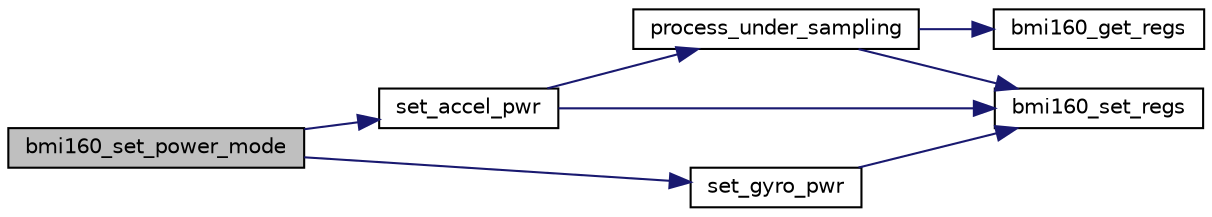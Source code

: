 digraph "bmi160_set_power_mode"
{
  edge [fontname="Helvetica",fontsize="10",labelfontname="Helvetica",labelfontsize="10"];
  node [fontname="Helvetica",fontsize="10",shape=record];
  rankdir="LR";
  Node1 [label="bmi160_set_power_mode",height=0.2,width=0.4,color="black", fillcolor="grey75", style="filled", fontcolor="black"];
  Node1 -> Node2 [color="midnightblue",fontsize="10",style="solid",fontname="Helvetica"];
  Node2 [label="set_accel_pwr",height=0.2,width=0.4,color="black", fillcolor="white", style="filled",URL="$bmi160_8c.html#a5008db1759072b81bb4e971bba1d892d",tooltip="This API sets the accel power mode. "];
  Node2 -> Node3 [color="midnightblue",fontsize="10",style="solid",fontname="Helvetica"];
  Node3 [label="process_under_sampling",height=0.2,width=0.4,color="black", fillcolor="white", style="filled",URL="$bmi160_8c.html#ab226b75d0953cfbcc84ea9be85f5f285",tooltip="This API process the undersampling setting of Accel. "];
  Node3 -> Node4 [color="midnightblue",fontsize="10",style="solid",fontname="Helvetica"];
  Node4 [label="bmi160_get_regs",height=0.2,width=0.4,color="black", fillcolor="white", style="filled",URL="$bmi160_8c.html#a9bebc4a575526f49e625a87de9478e04",tooltip="This API reads the data from the given register address of sensor. "];
  Node3 -> Node5 [color="midnightblue",fontsize="10",style="solid",fontname="Helvetica"];
  Node5 [label="bmi160_set_regs",height=0.2,width=0.4,color="black", fillcolor="white", style="filled",URL="$bmi160_8c.html#a5bea435582a9fdb2c331f64b61e0d6c5",tooltip="This API writes the given data to the register address of sensor. "];
  Node2 -> Node5 [color="midnightblue",fontsize="10",style="solid",fontname="Helvetica"];
  Node1 -> Node6 [color="midnightblue",fontsize="10",style="solid",fontname="Helvetica"];
  Node6 [label="set_gyro_pwr",height=0.2,width=0.4,color="black", fillcolor="white", style="filled",URL="$bmi160_8c.html#af8658ccaf254acd34799e0f2b70da40a",tooltip="This API sets the gyro power mode. "];
  Node6 -> Node5 [color="midnightblue",fontsize="10",style="solid",fontname="Helvetica"];
}
